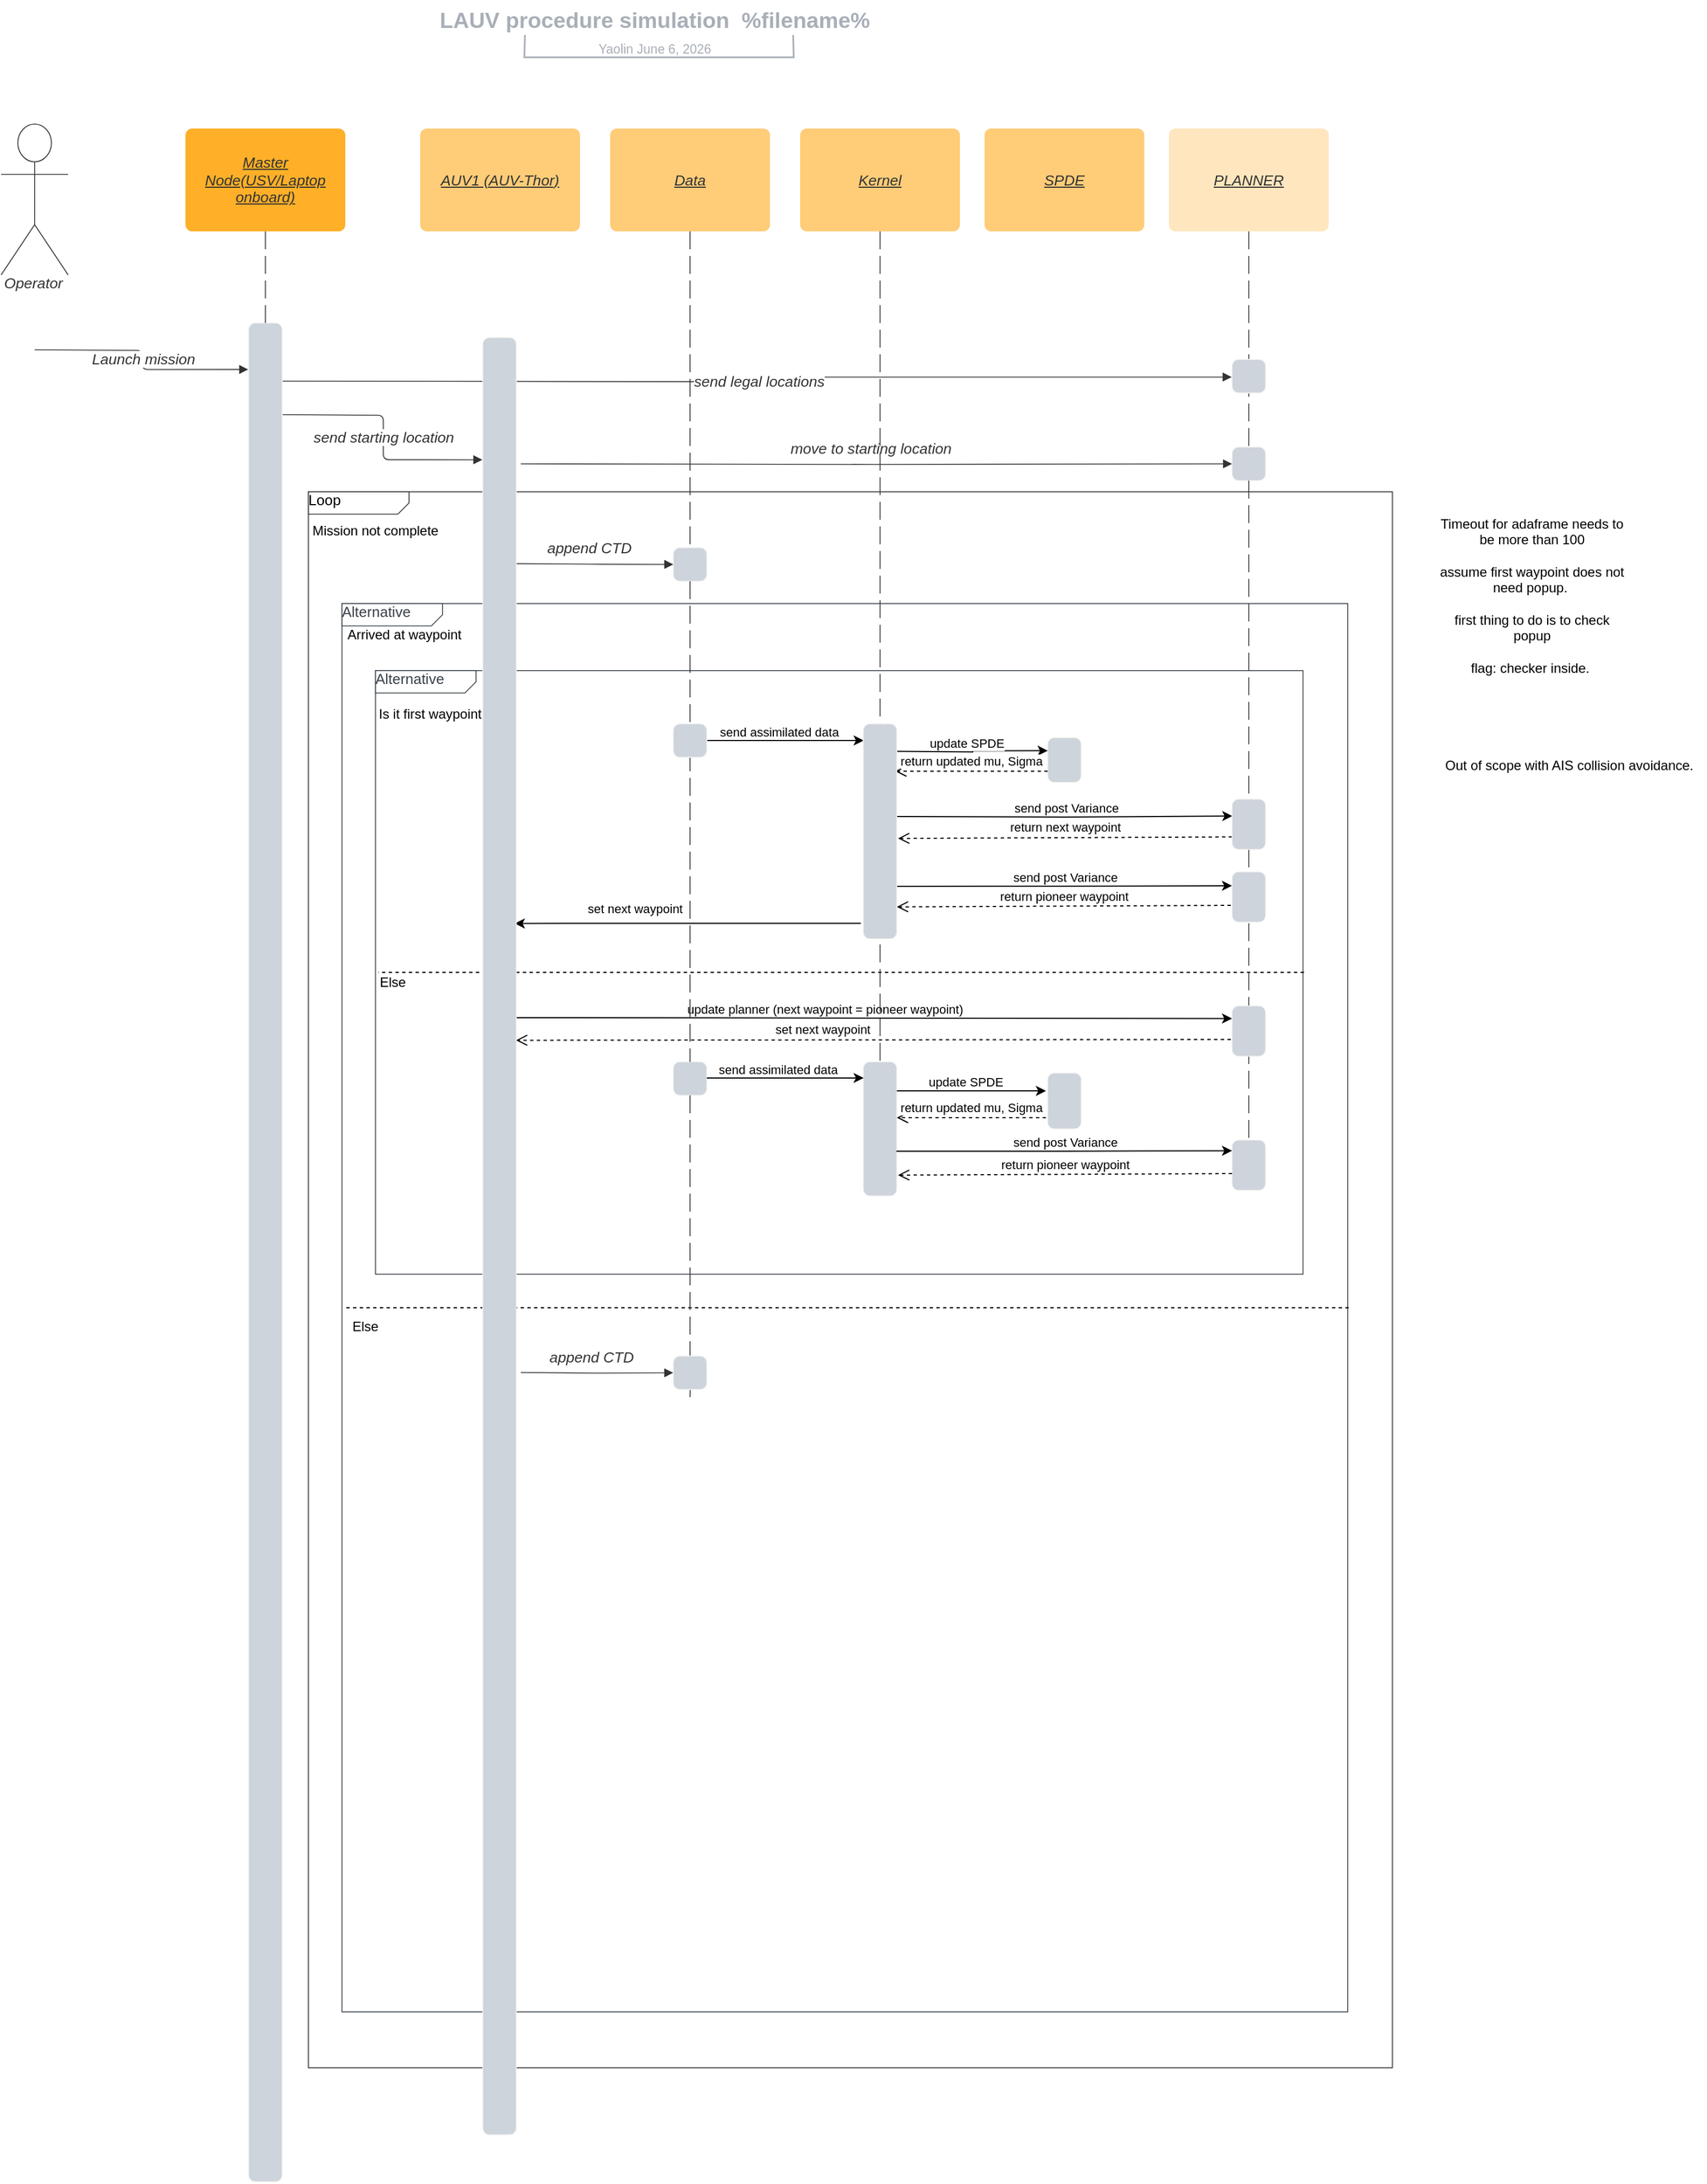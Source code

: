 <mxfile version="20.3.0" type="device"><diagram id="Rd-27PufT33L09xzSnhi" name="Page-1"><mxGraphModel dx="1388" dy="710" grid="1" gridSize="10" guides="1" tooltips="1" connect="1" arrows="1" fold="1" page="1" pageScale="1" pageWidth="4681" pageHeight="3300" math="0" shadow="0"><root><mxCell id="0"/><mxCell id="1" parent="0"/><UserObject label="Alternative" lucidchartObjectId="ul1z5z9LpN.p" id="qc3S48AanPYkRcJVF8CQ-1"><mxCell style="html=1;blockSpacing=1;whiteSpace=wrap;shape=mxgraph.sysml.package2;xSize=90;overflow=fill;fontSize=13;fontColor=#3a414a;align=left;spacing=0;strokeColor=#3a414a;strokeOpacity=100;fillOpacity=100;rounded=1;absoluteArcSize=1;arcSize=12;fillColor=#ffffff;strokeWidth=0.8;" vertex="1" parent="1"><mxGeometry x="3345" y="759" width="830" height="540" as="geometry"/></mxCell></UserObject><UserObject label="" lucidchartObjectId="UfIzaN6aa1xy" id="qc3S48AanPYkRcJVF8CQ-2"><mxCell style="html=1;jettySize=18;whiteSpace=wrap;fontSize=13;strokeColor=#333333;strokeOpacity=100;strokeWidth=0.8;rounded=1;arcSize=10;edgeStyle=orthogonalEdgeStyle;startArrow=none;endArrow=block;endFill=1;entryX=-0.011;entryY=0.527;entryPerimeter=0;" edge="1" parent="1" target="qc3S48AanPYkRcJVF8CQ-29"><mxGeometry width="100" height="100" relative="1" as="geometry"><Array as="points"/><mxPoint x="3262" y="500" as="sourcePoint"/></mxGeometry></mxCell></UserObject><mxCell id="qc3S48AanPYkRcJVF8CQ-3" value="send legal locations" style="text;html=1;resizable=0;labelBackgroundColor=default;align=center;verticalAlign=middle;fontStyle=2;fontColor=#333333;fontSize=13.3;" vertex="1" parent="qc3S48AanPYkRcJVF8CQ-2"><mxGeometry relative="1" as="geometry"><mxPoint as="offset"/></mxGeometry></mxCell><UserObject label="Loop" lucidchartObjectId="Yu5MZLTB_Ldr" id="qc3S48AanPYkRcJVF8CQ-4"><mxCell style="html=1;blockSpacing=1;whiteSpace=wrap;shape=mxgraph.sysml.package2;xSize=90;overflow=fill;fontSize=13;align=left;spacing=0;strokeColor=#333333;strokeOpacity=100;fillOpacity=100;rounded=1;absoluteArcSize=1;arcSize=12;fillColor=#ffffff;strokeWidth=0.8;" vertex="1" parent="1"><mxGeometry x="3285" y="599" width="970" height="1410" as="geometry"/></mxCell></UserObject><UserObject label="Alternative" lucidchartObjectId="ul1z5z9LpN.p" id="qc3S48AanPYkRcJVF8CQ-5"><mxCell style="html=1;blockSpacing=1;whiteSpace=wrap;shape=mxgraph.sysml.package2;xSize=90;overflow=fill;fontSize=13;fontColor=#3a414a;align=left;spacing=0;strokeColor=#3a414a;strokeOpacity=100;fillOpacity=100;rounded=1;absoluteArcSize=1;arcSize=12;fillColor=#ffffff;strokeWidth=0.8;" vertex="1" parent="1"><mxGeometry x="3315" y="699" width="900" height="1260" as="geometry"/></mxCell></UserObject><mxCell id="qc3S48AanPYkRcJVF8CQ-6" value="Master Node(USV/Laptop onboard)" style="html=1;overflow=block;blockSpacing=1;whiteSpace=wrap;fontSize=13.3;fontColor=#333333;fontStyle=6;align=center;spacing=0;strokeOpacity=0;fillOpacity=100;rounded=1;absoluteArcSize=1;arcSize=12;fillColor=#ffaf28;strokeWidth=0.8;" vertex="1" parent="1"><mxGeometry x="3175" y="274" width="143" height="92" as="geometry"/></mxCell><mxCell id="qc3S48AanPYkRcJVF8CQ-7" value="AUV1 (AUV-Thor)" style="html=1;overflow=block;blockSpacing=1;whiteSpace=wrap;fontSize=13.3;fontColor=#333333;fontStyle=6;align=center;spacing=0;strokeOpacity=0;fillOpacity=100;rounded=1;absoluteArcSize=1;arcSize=12;fillColor=#ffcc78;strokeWidth=0.8;" vertex="1" parent="1"><mxGeometry x="3385" y="274" width="143" height="92" as="geometry"/></mxCell><mxCell id="qc3S48AanPYkRcJVF8CQ-8" value="PLANNER" style="html=1;overflow=block;blockSpacing=1;whiteSpace=wrap;fontSize=13.3;fontColor=#333333;fontStyle=6;align=center;spacing=0;strokeOpacity=0;fillOpacity=100;rounded=1;absoluteArcSize=1;arcSize=12;fillColor=#ffe6be;strokeWidth=0.8;" vertex="1" parent="1"><mxGeometry x="4055" y="274" width="143" height="92" as="geometry"/></mxCell><UserObject label="Operator" lucidchartObjectId="Yu5MdgyV5tNR" id="qc3S48AanPYkRcJVF8CQ-9"><mxCell style="html=1;overflow=block;blockSpacing=1;shape=umlActor;labelPosition=center;verticalLabelPosition=bottom;verticalAlign=top;whiteSpace=nowrap;fontSize=13.3;fontColor=#333333;fontStyle=2;align=center;spacing=0;strokeColor=#333333;strokeOpacity=100;fillOpacity=100;rounded=1;absoluteArcSize=1;arcSize=12;fillColor=#ffffff;strokeWidth=0.8;" vertex="1" parent="1"><mxGeometry x="3010" y="270" width="60" height="135" as="geometry"/></mxCell></UserObject><UserObject label="" lucidchartObjectId="Yu5M0A2JVvTe" id="qc3S48AanPYkRcJVF8CQ-10"><mxCell style="html=1;jettySize=18;whiteSpace=wrap;fontSize=13;strokeColor=#333333;strokeOpacity=100;strokeWidth=0.8;rounded=1;arcSize=10;edgeStyle=orthogonalEdgeStyle;startArrow=none;endArrow=block;endFill=1;entryX=-0.012;entryY=0.025;entryPerimeter=0;" edge="1" parent="1" target="qc3S48AanPYkRcJVF8CQ-54"><mxGeometry width="100" height="100" relative="1" as="geometry"><Array as="points"/><mxPoint x="3040" y="472" as="sourcePoint"/></mxGeometry></mxCell></UserObject><mxCell id="qc3S48AanPYkRcJVF8CQ-11" value="Launch mission" style="text;html=1;resizable=0;labelBackgroundColor=default;align=center;verticalAlign=middle;fontStyle=2;fontColor=#333333;fontSize=13.3;" vertex="1" parent="qc3S48AanPYkRcJVF8CQ-10"><mxGeometry relative="1" as="geometry"><mxPoint as="offset"/></mxGeometry></mxCell><mxCell id="qc3S48AanPYkRcJVF8CQ-12" value="" style="group;dropTarget=0;pointerEvents=0;" vertex="1" parent="1"><mxGeometry x="3275" y="160" width="640" height="45" as="geometry"/></mxCell><UserObject label="LAUV procedure simulation&amp;nbsp; %filename%" placeholders="1" lucidchartObjectId="tlGR~2x1427q" id="qc3S48AanPYkRcJVF8CQ-13"><mxCell style="points=[[0.318,0.967,0],[0.693,0.967,0]];html=1;overflow=block;blockSpacing=1;whiteSpace=wrap;fontSize=19.7;fontColor=#a9afb8;fontStyle=1;align=center;spacingLeft=7;spacingRight=7;spacingTop=2;spacing=3;strokeOpacity=0;fillOpacity=0;rounded=1;absoluteArcSize=1;arcSize=12;fillColor=#ffffff;strokeWidth=1.5;" vertex="1" parent="qc3S48AanPYkRcJVF8CQ-12"><mxGeometry width="640" height="31" as="geometry"/></mxCell></UserObject><UserObject label="Yaolin %date{mmmm d, yyyy}%" placeholders="1" lucidchartObjectId="tlGRSY_k74eF" id="qc3S48AanPYkRcJVF8CQ-14"><mxCell style="html=1;overflow=block;blockSpacing=1;whiteSpace=wrap;fontSize=11.5;fontColor=#a9afb8;align=center;spacingLeft=7;spacingRight=7;spacingTop=2;spacing=3;strokeOpacity=0;fillOpacity=0;rounded=1;absoluteArcSize=1;arcSize=12;fillColor=#ffffff;strokeWidth=1.5;" vertex="1" parent="qc3S48AanPYkRcJVF8CQ-12"><mxGeometry y="31" width="640" height="14" as="geometry"/></mxCell></UserObject><UserObject label="" lucidchartObjectId="tlGRojDnJgnU" id="qc3S48AanPYkRcJVF8CQ-15"><mxCell style="html=1;jettySize=18;whiteSpace=wrap;fontSize=13;fontFamily=Helvetica;strokeColor=#a9afb8;strokeOpacity=100;strokeWidth=1.5;rounded=0;startArrow=none;endArrow=none;exitX=0.318;exitY=0.967;exitPerimeter=0;entryX=0.693;entryY=0.967;entryPerimeter=0;" edge="1" parent="qc3S48AanPYkRcJVF8CQ-12" source="qc3S48AanPYkRcJVF8CQ-13" target="qc3S48AanPYkRcJVF8CQ-13"><mxGeometry width="100" height="100" relative="1" as="geometry"><Array as="points"><mxPoint x="203" y="50" generated="1"/><mxPoint x="444" y="50" generated="1"/></Array></mxGeometry></mxCell></UserObject><UserObject label="" lucidchartObjectId="r~HzuX4srPWl" id="qc3S48AanPYkRcJVF8CQ-16"><mxCell style="html=1;jettySize=18;whiteSpace=wrap;fontSize=13;strokeColor=#333333;strokeOpacity=100;strokeWidth=0.8;rounded=1;arcSize=10;edgeStyle=orthogonalEdgeStyle;startArrow=none;endArrow=block;endFill=1;entryX=-0.012;entryY=0.068;entryPerimeter=0;" edge="1" parent="1" target="qc3S48AanPYkRcJVF8CQ-75"><mxGeometry width="100" height="100" relative="1" as="geometry"><Array as="points"/><mxPoint x="3262" y="530" as="sourcePoint"/></mxGeometry></mxCell></UserObject><mxCell id="qc3S48AanPYkRcJVF8CQ-17" value="send starting location" style="text;html=1;resizable=0;labelBackgroundColor=default;align=center;verticalAlign=middle;fontStyle=2;fontColor=#333333;fontSize=13.3;" vertex="1" parent="qc3S48AanPYkRcJVF8CQ-16"><mxGeometry relative="1" as="geometry"><mxPoint as="offset"/></mxGeometry></mxCell><mxCell id="qc3S48AanPYkRcJVF8CQ-18" value="Kernel" style="html=1;overflow=block;blockSpacing=1;whiteSpace=wrap;fontSize=13.3;fontColor=#333333;fontStyle=6;align=center;spacing=0;strokeOpacity=0;fillOpacity=100;rounded=1;absoluteArcSize=1;arcSize=12;fillColor=#ffcc78;strokeWidth=0.8;" vertex="1" parent="1"><mxGeometry x="3725" y="274" width="143" height="92" as="geometry"/></mxCell><mxCell id="qc3S48AanPYkRcJVF8CQ-19" value="SPDE" style="html=1;overflow=block;blockSpacing=1;whiteSpace=wrap;fontSize=13.3;fontColor=#333333;fontStyle=6;align=center;spacing=0;strokeOpacity=0;fillOpacity=100;rounded=1;absoluteArcSize=1;arcSize=12;fillColor=#ffcc78;strokeWidth=0.8;" vertex="1" parent="1"><mxGeometry x="3890" y="274" width="143" height="92" as="geometry"/></mxCell><mxCell id="qc3S48AanPYkRcJVF8CQ-20" value="Mission not complete" style="text;html=1;strokeColor=none;fillColor=none;align=center;verticalAlign=middle;whiteSpace=wrap;rounded=0;" vertex="1" parent="1"><mxGeometry x="3265" y="619" width="160" height="30" as="geometry"/></mxCell><UserObject label="" lucidchartObjectId="UfIzaN6aa1xy" id="qc3S48AanPYkRcJVF8CQ-21"><mxCell style="html=1;jettySize=18;whiteSpace=wrap;fontSize=13;strokeColor=#333333;strokeOpacity=100;strokeWidth=0.8;rounded=1;arcSize=10;edgeStyle=orthogonalEdgeStyle;startArrow=none;endArrow=block;endFill=1;entryX=0;entryY=0.5;entryDx=0;entryDy=0;" edge="1" parent="1" target="qc3S48AanPYkRcJVF8CQ-23"><mxGeometry width="100" height="100" relative="1" as="geometry"><Array as="points"/><mxPoint x="3475" y="574" as="sourcePoint"/><mxPoint x="3855" y="539" as="targetPoint"/></mxGeometry></mxCell></UserObject><mxCell id="qc3S48AanPYkRcJVF8CQ-22" value="move to starting location" style="text;html=1;resizable=0;labelBackgroundColor=default;align=center;verticalAlign=middle;fontStyle=2;fontColor=#333333;fontSize=13.3;" vertex="1" parent="qc3S48AanPYkRcJVF8CQ-21"><mxGeometry relative="1" as="geometry"><mxPoint x="-6" y="-15" as="offset"/></mxGeometry></mxCell><UserObject label="" lucidchartObjectId="HfIzK8QFycbK" id="qc3S48AanPYkRcJVF8CQ-23"><mxCell style="html=1;overflow=block;blockSpacing=1;whiteSpace=wrap;fontSize=13;spacing=0;strokeColor=#f2f2f2;strokeOpacity=100;fillOpacity=100;rounded=1;absoluteArcSize=1;arcSize=12;fillColor=#ced4db;strokeWidth=0.8;" vertex="1" parent="1"><mxGeometry x="4111.5" y="559" width="30" height="30" as="geometry"/></mxCell></UserObject><mxCell id="qc3S48AanPYkRcJVF8CQ-24" value="" style="html=1;jettySize=18;whiteSpace=wrap;fontSize=13;fontFamily=helvetica;strokeColor=#333333;strokeOpacity=100;dashed=1;fixDash=1;dashPattern=16 6;strokeWidth=0.8;rounded=1;arcSize=24;edgeStyle=orthogonalEdgeStyle;startArrow=none;endArrow=none;exitX=0.5;exitY=1;exitDx=0;exitDy=0;" edge="1" parent="1" source="qc3S48AanPYkRcJVF8CQ-8" target="qc3S48AanPYkRcJVF8CQ-23"><mxGeometry width="100" height="100" relative="1" as="geometry"><Array as="points"/><mxPoint x="3966" y="2979" as="targetPoint"/><mxPoint x="3966.5" y="366" as="sourcePoint"/></mxGeometry></mxCell><mxCell id="qc3S48AanPYkRcJVF8CQ-25" value="Data" style="html=1;overflow=block;blockSpacing=1;whiteSpace=wrap;fontSize=13.3;fontColor=#333333;fontStyle=6;align=center;spacing=0;strokeOpacity=0;fillOpacity=100;rounded=1;absoluteArcSize=1;arcSize=12;fillColor=#ffcc78;strokeWidth=0.8;" vertex="1" parent="1"><mxGeometry x="3555" y="274" width="143" height="92" as="geometry"/></mxCell><mxCell id="qc3S48AanPYkRcJVF8CQ-26" value="Arrived at waypoint" style="text;html=1;strokeColor=none;fillColor=none;align=center;verticalAlign=middle;whiteSpace=wrap;rounded=0;" vertex="1" parent="1"><mxGeometry x="3315" y="700.8" width="112" height="53.2" as="geometry"/></mxCell><mxCell id="qc3S48AanPYkRcJVF8CQ-27" value="" style="endArrow=none;dashed=1;html=1;rounded=0;exitX=1.001;exitY=0.5;exitDx=0;exitDy=0;exitPerimeter=0;entryX=0.003;entryY=0.5;entryDx=0;entryDy=0;entryPerimeter=0;" edge="1" parent="1" source="qc3S48AanPYkRcJVF8CQ-5" target="qc3S48AanPYkRcJVF8CQ-5"><mxGeometry width="50" height="50" relative="1" as="geometry"><mxPoint x="3795" y="859.067" as="sourcePoint"/><mxPoint x="3845" y="770.4" as="targetPoint"/></mxGeometry></mxCell><mxCell id="qc3S48AanPYkRcJVF8CQ-28" value="Else" style="text;html=1;strokeColor=none;fillColor=none;align=center;verticalAlign=middle;whiteSpace=wrap;rounded=0;" vertex="1" parent="1"><mxGeometry x="3315" y="1319.003" width="42" height="53.2" as="geometry"/></mxCell><UserObject label="" lucidchartObjectId="HfIzK8QFycbK" id="qc3S48AanPYkRcJVF8CQ-29"><mxCell style="html=1;overflow=block;blockSpacing=1;whiteSpace=wrap;fontSize=13;spacing=0;strokeColor=#f2f2f2;strokeOpacity=100;fillOpacity=100;rounded=1;absoluteArcSize=1;arcSize=12;fillColor=#ced4db;strokeWidth=0.8;" vertex="1" parent="1"><mxGeometry x="4111.5" y="480.54" width="30" height="30" as="geometry"/></mxCell></UserObject><UserObject label="" lucidchartObjectId="HfIzK8QFycbK" id="qc3S48AanPYkRcJVF8CQ-30"><mxCell style="html=1;overflow=block;blockSpacing=1;whiteSpace=wrap;fontSize=13;spacing=0;strokeColor=#f2f2f2;strokeOpacity=100;fillOpacity=100;rounded=1;absoluteArcSize=1;arcSize=12;fillColor=#ced4db;strokeWidth=0.8;" vertex="1" parent="1"><mxGeometry x="3611.5" y="649" width="30" height="30" as="geometry"/></mxCell></UserObject><mxCell id="qc3S48AanPYkRcJVF8CQ-31" value="" style="html=1;jettySize=18;whiteSpace=wrap;fontSize=13;fontFamily=helvetica;strokeColor=#333333;strokeOpacity=100;dashed=1;fixDash=1;dashPattern=16 6;strokeWidth=0.8;rounded=1;arcSize=24;edgeStyle=orthogonalEdgeStyle;startArrow=none;endArrow=none;exitX=0.5;exitY=1;exitPerimeter=0;" edge="1" parent="1" source="qc3S48AanPYkRcJVF8CQ-25" target="qc3S48AanPYkRcJVF8CQ-30"><mxGeometry relative="1" as="geometry"><mxPoint x="3625" y="2640.333" as="targetPoint"/><mxPoint x="3626.5" y="366" as="sourcePoint"/></mxGeometry></mxCell><UserObject label="" lucidchartObjectId="UfIzaN6aa1xy" id="qc3S48AanPYkRcJVF8CQ-32"><mxCell style="html=1;jettySize=18;whiteSpace=wrap;fontSize=13;strokeColor=#333333;strokeOpacity=100;strokeWidth=0.8;rounded=1;arcSize=10;edgeStyle=orthogonalEdgeStyle;startArrow=none;endArrow=block;endFill=1;entryX=0;entryY=0.5;entryDx=0;entryDy=0;" edge="1" parent="1" target="qc3S48AanPYkRcJVF8CQ-30"><mxGeometry width="100" height="100" relative="1" as="geometry"><Array as="points"/><mxPoint x="3471" y="663.33" as="sourcePoint"/><mxPoint x="4107.5" y="663.33" as="targetPoint"/></mxGeometry></mxCell></UserObject><mxCell id="qc3S48AanPYkRcJVF8CQ-33" value="append CTD" style="text;html=1;resizable=0;labelBackgroundColor=default;align=center;verticalAlign=middle;fontStyle=2;fontColor=#333333;fontSize=13.3;" vertex="1" parent="qc3S48AanPYkRcJVF8CQ-32"><mxGeometry relative="1" as="geometry"><mxPoint x="-6" y="-15" as="offset"/></mxGeometry></mxCell><mxCell id="qc3S48AanPYkRcJVF8CQ-34" value="Is it first waypoint" style="text;html=1;strokeColor=none;fillColor=none;align=center;verticalAlign=middle;whiteSpace=wrap;rounded=0;" vertex="1" parent="1"><mxGeometry x="3333" y="789" width="122" height="17.54" as="geometry"/></mxCell><mxCell id="qc3S48AanPYkRcJVF8CQ-35" value="" style="endArrow=none;dashed=1;html=1;rounded=0;exitX=1.001;exitY=0.5;exitDx=0;exitDy=0;exitPerimeter=0;entryX=0.003;entryY=0.5;entryDx=0;entryDy=0;entryPerimeter=0;" edge="1" parent="1" source="qc3S48AanPYkRcJVF8CQ-1" target="qc3S48AanPYkRcJVF8CQ-1"><mxGeometry width="50" height="50" relative="1" as="geometry"><mxPoint x="3892.362" y="841.507" as="sourcePoint"/><mxPoint x="3950.518" y="812.277" as="targetPoint"/></mxGeometry></mxCell><mxCell id="qc3S48AanPYkRcJVF8CQ-36" value="Else" style="text;html=1;strokeColor=none;fillColor=none;align=center;verticalAlign=middle;whiteSpace=wrap;rounded=0;" vertex="1" parent="1"><mxGeometry x="3336.15" y="1029.003" width="48.851" height="17.538" as="geometry"/></mxCell><mxCell id="qc3S48AanPYkRcJVF8CQ-37" style="edgeStyle=orthogonalEdgeStyle;rounded=0;orthogonalLoop=1;jettySize=auto;html=1;entryX=0.013;entryY=0.078;entryDx=0;entryDy=0;entryPerimeter=0;" edge="1" parent="1" source="qc3S48AanPYkRcJVF8CQ-56" target="qc3S48AanPYkRcJVF8CQ-76"><mxGeometry relative="1" as="geometry"/></mxCell><mxCell id="qc3S48AanPYkRcJVF8CQ-38" value="send assimilated data" style="edgeLabel;html=1;align=center;verticalAlign=middle;resizable=0;points=[];" vertex="1" connectable="0" parent="qc3S48AanPYkRcJVF8CQ-37"><mxGeometry x="-0.263" y="-4" relative="1" as="geometry"><mxPoint x="12" y="-12" as="offset"/></mxGeometry></mxCell><UserObject label="" lucidchartObjectId="HfIzK8QFycbK" id="qc3S48AanPYkRcJVF8CQ-39"><mxCell style="html=1;overflow=block;blockSpacing=1;whiteSpace=wrap;fontSize=13;spacing=0;strokeColor=#f2f2f2;strokeOpacity=100;fillOpacity=100;rounded=1;absoluteArcSize=1;arcSize=12;fillColor=#ced4db;strokeWidth=0.8;" vertex="1" parent="1"><mxGeometry x="3946.5" y="819" width="30" height="40" as="geometry"/></mxCell></UserObject><mxCell id="qc3S48AanPYkRcJVF8CQ-40" style="edgeStyle=orthogonalEdgeStyle;rounded=0;orthogonalLoop=1;jettySize=auto;html=1;entryX=0.002;entryY=0.292;entryDx=0;entryDy=0;entryPerimeter=0;" edge="1" parent="1" target="qc3S48AanPYkRcJVF8CQ-39"><mxGeometry relative="1" as="geometry"><mxPoint x="3811.5" y="831.215" as="sourcePoint"/><mxPoint x="3945" y="829" as="targetPoint"/></mxGeometry></mxCell><mxCell id="qc3S48AanPYkRcJVF8CQ-41" value="update SPDE" style="edgeLabel;html=1;align=center;verticalAlign=middle;resizable=0;points=[];" vertex="1" connectable="0" parent="qc3S48AanPYkRcJVF8CQ-40"><mxGeometry x="-0.263" y="-4" relative="1" as="geometry"><mxPoint x="12" y="-12" as="offset"/></mxGeometry></mxCell><mxCell id="qc3S48AanPYkRcJVF8CQ-42" value="return updated mu, Sigma" style="html=1;verticalAlign=bottom;endArrow=open;dashed=1;endSize=8;rounded=0;exitX=0;exitY=0.75;exitDx=0;exitDy=0;" edge="1" parent="1" source="qc3S48AanPYkRcJVF8CQ-39"><mxGeometry relative="1" as="geometry"><mxPoint x="3890" y="849" as="sourcePoint"/><mxPoint x="3810" y="849" as="targetPoint"/></mxGeometry></mxCell><mxCell id="qc3S48AanPYkRcJVF8CQ-43" style="edgeStyle=orthogonalEdgeStyle;rounded=0;orthogonalLoop=1;jettySize=auto;html=1;entryX=0.009;entryY=0.335;entryDx=0;entryDy=0;entryPerimeter=0;" edge="1" parent="1" target="qc3S48AanPYkRcJVF8CQ-70"><mxGeometry relative="1" as="geometry"><mxPoint x="3811.41" y="889.535" as="sourcePoint"/><mxPoint x="3946.47" y="889.0" as="targetPoint"/></mxGeometry></mxCell><mxCell id="qc3S48AanPYkRcJVF8CQ-44" value="send post Variance" style="edgeLabel;html=1;align=center;verticalAlign=middle;resizable=0;points=[];" vertex="1" connectable="0" parent="qc3S48AanPYkRcJVF8CQ-43"><mxGeometry x="-0.263" y="-4" relative="1" as="geometry"><mxPoint x="40" y="-12" as="offset"/></mxGeometry></mxCell><mxCell id="qc3S48AanPYkRcJVF8CQ-45" value="return next waypoint" style="html=1;verticalAlign=bottom;endArrow=open;dashed=1;endSize=8;rounded=0;exitX=0;exitY=0.75;exitDx=0;exitDy=0;entryX=1.038;entryY=0.533;entryDx=0;entryDy=0;entryPerimeter=0;" edge="1" parent="1" source="qc3S48AanPYkRcJVF8CQ-70" target="qc3S48AanPYkRcJVF8CQ-76"><mxGeometry relative="1" as="geometry"><mxPoint x="4055" y="909" as="sourcePoint"/><mxPoint x="3918.5" y="909" as="targetPoint"/></mxGeometry></mxCell><mxCell id="qc3S48AanPYkRcJVF8CQ-46" style="edgeStyle=orthogonalEdgeStyle;rounded=0;orthogonalLoop=1;jettySize=auto;html=1;entryX=0.009;entryY=0.335;entryDx=0;entryDy=0;entryPerimeter=0;" edge="1" parent="1"><mxGeometry relative="1" as="geometry"><mxPoint x="3811.13" y="951.945" as="sourcePoint"/><mxPoint x="4111.49" y="951.485" as="targetPoint"/><Array as="points"><mxPoint x="3961" y="952"/><mxPoint x="4112" y="951"/></Array></mxGeometry></mxCell><mxCell id="qc3S48AanPYkRcJVF8CQ-47" value="send post Variance" style="edgeLabel;html=1;align=center;verticalAlign=middle;resizable=0;points=[];" vertex="1" connectable="0" parent="qc3S48AanPYkRcJVF8CQ-46"><mxGeometry x="-0.263" y="-4" relative="1" as="geometry"><mxPoint x="40" y="-12" as="offset"/></mxGeometry></mxCell><mxCell id="qc3S48AanPYkRcJVF8CQ-48" value="return pioneer waypoint" style="html=1;verticalAlign=bottom;endArrow=open;dashed=1;endSize=8;rounded=0;exitX=0;exitY=0.75;exitDx=0;exitDy=0;entryX=1.038;entryY=0.533;entryDx=0;entryDy=0;entryPerimeter=0;" edge="1" parent="1"><mxGeometry relative="1" as="geometry"><mxPoint x="4110.36" y="969" as="sourcePoint"/><mxPoint x="3811.5" y="970.371" as="targetPoint"/></mxGeometry></mxCell><mxCell id="qc3S48AanPYkRcJVF8CQ-49" style="edgeStyle=orthogonalEdgeStyle;rounded=0;orthogonalLoop=1;jettySize=auto;html=1;entryX=0;entryY=0.25;entryDx=0;entryDy=0;" edge="1" parent="1" target="qc3S48AanPYkRcJVF8CQ-72"><mxGeometry relative="1" as="geometry"><mxPoint x="3471" y="1069.455" as="sourcePoint"/><mxPoint x="3771.36" y="1068.995" as="targetPoint"/><Array as="points"><mxPoint x="4112" y="1070"/></Array></mxGeometry></mxCell><mxCell id="qc3S48AanPYkRcJVF8CQ-50" value="update planner (next waypoint = pioneer waypoint)" style="edgeLabel;html=1;align=center;verticalAlign=middle;resizable=0;points=[];" vertex="1" connectable="0" parent="qc3S48AanPYkRcJVF8CQ-49"><mxGeometry x="-0.263" y="-4" relative="1" as="geometry"><mxPoint x="40" y="-12" as="offset"/></mxGeometry></mxCell><mxCell id="qc3S48AanPYkRcJVF8CQ-51" value="set next waypoint" style="html=1;verticalAlign=bottom;endArrow=open;dashed=1;endSize=8;rounded=0;exitX=0;exitY=0.75;exitDx=0;exitDy=0;entryX=0.99;entryY=0.391;entryDx=0;entryDy=0;entryPerimeter=0;" edge="1" parent="1" target="qc3S48AanPYkRcJVF8CQ-75"><mxGeometry x="0.142" relative="1" as="geometry"><mxPoint x="4110.36" y="1089" as="sourcePoint"/><mxPoint x="3811.5" y="1090.371" as="targetPoint"/><mxPoint as="offset"/></mxGeometry></mxCell><UserObject label="" lucidchartObjectId="HfIzK8QFycbK" id="qc3S48AanPYkRcJVF8CQ-52"><mxCell style="html=1;overflow=block;blockSpacing=1;whiteSpace=wrap;fontSize=13;spacing=0;strokeColor=#f2f2f2;strokeOpacity=100;fillOpacity=100;rounded=1;absoluteArcSize=1;arcSize=12;fillColor=#ced4db;strokeWidth=0.8;" vertex="1" parent="1"><mxGeometry x="3611.5" y="1109" width="30" height="30" as="geometry"/></mxCell></UserObject><mxCell id="qc3S48AanPYkRcJVF8CQ-53" value="" style="html=1;jettySize=18;whiteSpace=wrap;fontSize=13;fontFamily=helvetica;strokeColor=#333333;strokeOpacity=100;dashed=1;fixDash=1;dashPattern=16 6;strokeWidth=0.8;rounded=1;arcSize=24;edgeStyle=orthogonalEdgeStyle;startArrow=none;endArrow=none;exitX=0.5;exitY=1;exitPerimeter=0;" edge="1" parent="1" source="qc3S48AanPYkRcJVF8CQ-30" target="qc3S48AanPYkRcJVF8CQ-52"><mxGeometry relative="1" as="geometry"><mxPoint x="3625" y="2640.333" as="targetPoint"/><mxPoint x="3626.5" y="679" as="sourcePoint"/></mxGeometry></mxCell><UserObject label="" lucidchartObjectId="DAIzg_RM_AEo" id="qc3S48AanPYkRcJVF8CQ-54"><mxCell style="html=1;overflow=block;blockSpacing=1;whiteSpace=wrap;fontSize=13;spacing=0;strokeColor=#f2f2f2;strokeOpacity=100;fillOpacity=100;rounded=1;absoluteArcSize=1;arcSize=12;fillColor=#ced4db;strokeWidth=0.8;" vertex="1" parent="1"><mxGeometry x="3231.5" y="448" width="30" height="1663" as="geometry"/></mxCell></UserObject><mxCell id="qc3S48AanPYkRcJVF8CQ-55" value="" style="html=1;jettySize=18;whiteSpace=wrap;fontSize=13;fontFamily=helvetica;strokeColor=#333333;strokeOpacity=100;dashed=1;fixDash=1;dashPattern=16 6;strokeWidth=0.8;rounded=1;arcSize=24;edgeStyle=orthogonalEdgeStyle;startArrow=none;endArrow=none;exitX=0.5;exitY=1;exitPerimeter=0;" edge="1" parent="1" source="qc3S48AanPYkRcJVF8CQ-6" target="qc3S48AanPYkRcJVF8CQ-54"><mxGeometry width="100" height="100" relative="1" as="geometry"><Array as="points"/><mxPoint x="3246" y="3034" as="targetPoint"/><mxPoint x="3246.5" y="366" as="sourcePoint"/></mxGeometry></mxCell><UserObject label="" lucidchartObjectId="HfIzK8QFycbK" id="qc3S48AanPYkRcJVF8CQ-56"><mxCell style="html=1;overflow=block;blockSpacing=1;whiteSpace=wrap;fontSize=13;spacing=0;strokeColor=#f2f2f2;strokeOpacity=100;fillOpacity=100;rounded=1;absoluteArcSize=1;arcSize=12;fillColor=#ced4db;strokeWidth=0.8;" vertex="1" parent="1"><mxGeometry x="3611.5" y="806.54" width="30" height="30" as="geometry"/></mxCell></UserObject><UserObject label="" lucidchartObjectId="HfIzK8QFycbK" id="qc3S48AanPYkRcJVF8CQ-57"><mxCell style="html=1;overflow=block;blockSpacing=1;whiteSpace=wrap;fontSize=13;spacing=0;strokeColor=#f2f2f2;strokeOpacity=100;fillOpacity=100;rounded=1;absoluteArcSize=1;arcSize=12;fillColor=#ced4db;strokeWidth=0.8;" vertex="1" parent="1"><mxGeometry x="3781.5" y="1109" width="30" height="120" as="geometry"/></mxCell></UserObject><mxCell id="qc3S48AanPYkRcJVF8CQ-58" value="" style="html=1;jettySize=18;whiteSpace=wrap;fontSize=13;fontFamily=helvetica;strokeColor=#333333;strokeOpacity=100;dashed=1;fixDash=1;dashPattern=16 6;strokeWidth=0.8;rounded=1;arcSize=24;edgeStyle=orthogonalEdgeStyle;startArrow=none;endArrow=none;exitX=0.5;exitY=1;exitPerimeter=0;" edge="1" parent="1" source="qc3S48AanPYkRcJVF8CQ-18" target="qc3S48AanPYkRcJVF8CQ-57"><mxGeometry relative="1" as="geometry"><mxPoint x="3805" y="2813" as="targetPoint"/><mxPoint x="3796.5" y="366" as="sourcePoint"/><Array as="points"/></mxGeometry></mxCell><UserObject label="" lucidchartObjectId="HfIzK8QFycbK" id="qc3S48AanPYkRcJVF8CQ-59"><mxCell style="html=1;overflow=block;blockSpacing=1;whiteSpace=wrap;fontSize=13;spacing=0;strokeColor=#f2f2f2;strokeOpacity=100;fillOpacity=100;rounded=1;absoluteArcSize=1;arcSize=12;fillColor=#ced4db;strokeWidth=0.8;" vertex="1" parent="1"><mxGeometry x="3946.5" y="1119" width="30" height="50" as="geometry"/></mxCell></UserObject><mxCell id="qc3S48AanPYkRcJVF8CQ-60" style="edgeStyle=orthogonalEdgeStyle;rounded=0;orthogonalLoop=1;jettySize=auto;html=1;entryX=0.013;entryY=0.078;entryDx=0;entryDy=0;entryPerimeter=0;" edge="1" parent="1"><mxGeometry relative="1" as="geometry"><mxPoint x="3641.5" y="1123.446" as="sourcePoint"/><mxPoint x="3781.89" y="1123.442" as="targetPoint"/></mxGeometry></mxCell><mxCell id="qc3S48AanPYkRcJVF8CQ-61" value="send assimilated data" style="edgeLabel;html=1;align=center;verticalAlign=middle;resizable=0;points=[];" vertex="1" connectable="0" parent="qc3S48AanPYkRcJVF8CQ-60"><mxGeometry x="-0.263" y="-4" relative="1" as="geometry"><mxPoint x="12" y="-12" as="offset"/></mxGeometry></mxCell><mxCell id="qc3S48AanPYkRcJVF8CQ-62" style="edgeStyle=orthogonalEdgeStyle;rounded=0;orthogonalLoop=1;jettySize=auto;html=1;" edge="1" parent="1"><mxGeometry relative="1" as="geometry"><mxPoint x="3811.5" y="1135.006" as="sourcePoint"/><mxPoint x="3945" y="1135" as="targetPoint"/></mxGeometry></mxCell><mxCell id="qc3S48AanPYkRcJVF8CQ-63" value="update SPDE" style="edgeLabel;html=1;align=center;verticalAlign=middle;resizable=0;points=[];" vertex="1" connectable="0" parent="qc3S48AanPYkRcJVF8CQ-62"><mxGeometry x="-0.263" y="-4" relative="1" as="geometry"><mxPoint x="12" y="-12" as="offset"/></mxGeometry></mxCell><mxCell id="qc3S48AanPYkRcJVF8CQ-64" value="return updated mu, Sigma" style="html=1;verticalAlign=bottom;endArrow=open;dashed=1;endSize=8;rounded=0;" edge="1" parent="1"><mxGeometry relative="1" as="geometry"><mxPoint x="3945" y="1159" as="sourcePoint"/><mxPoint x="3811.5" y="1159" as="targetPoint"/></mxGeometry></mxCell><UserObject label="" lucidchartObjectId="HfIzK8QFycbK" id="qc3S48AanPYkRcJVF8CQ-65"><mxCell style="html=1;overflow=block;blockSpacing=1;whiteSpace=wrap;fontSize=13;spacing=0;strokeColor=#f2f2f2;strokeOpacity=100;fillOpacity=100;rounded=1;absoluteArcSize=1;arcSize=12;fillColor=#ced4db;strokeWidth=0.8;" vertex="1" parent="1"><mxGeometry x="4111.5" y="1179" width="30" height="45" as="geometry"/></mxCell></UserObject><mxCell id="qc3S48AanPYkRcJVF8CQ-66" value="" style="html=1;jettySize=18;whiteSpace=wrap;fontSize=13;fontFamily=helvetica;strokeColor=#333333;strokeOpacity=100;dashed=1;fixDash=1;dashPattern=16 6;strokeWidth=0.8;rounded=1;arcSize=24;edgeStyle=orthogonalEdgeStyle;startArrow=none;endArrow=none;exitX=0.5;exitY=1;exitPerimeter=0;" edge="1" parent="1" source="qc3S48AanPYkRcJVF8CQ-23" target="qc3S48AanPYkRcJVF8CQ-65"><mxGeometry width="100" height="100" relative="1" as="geometry"><Array as="points"/><mxPoint x="4127" y="2979" as="targetPoint"/><mxPoint x="4126.5" y="589" as="sourcePoint"/></mxGeometry></mxCell><mxCell id="qc3S48AanPYkRcJVF8CQ-67" style="edgeStyle=orthogonalEdgeStyle;rounded=0;orthogonalLoop=1;jettySize=auto;html=1;entryX=0.009;entryY=0.335;entryDx=0;entryDy=0;entryPerimeter=0;" edge="1" parent="1"><mxGeometry relative="1" as="geometry"><mxPoint x="3811.14" y="1189.005" as="sourcePoint"/><mxPoint x="4111.5" y="1188.545" as="targetPoint"/><Array as="points"><mxPoint x="3961.01" y="1189.06"/><mxPoint x="4112.01" y="1188.06"/></Array></mxGeometry></mxCell><mxCell id="qc3S48AanPYkRcJVF8CQ-68" value="send post Variance" style="edgeLabel;html=1;align=center;verticalAlign=middle;resizable=0;points=[];" vertex="1" connectable="0" parent="qc3S48AanPYkRcJVF8CQ-67"><mxGeometry x="-0.263" y="-4" relative="1" as="geometry"><mxPoint x="40" y="-12" as="offset"/></mxGeometry></mxCell><mxCell id="qc3S48AanPYkRcJVF8CQ-69" value="return pioneer waypoint" style="html=1;verticalAlign=bottom;endArrow=open;dashed=1;endSize=8;rounded=0;exitX=0;exitY=0.75;exitDx=0;exitDy=0;entryX=1.038;entryY=0.533;entryDx=0;entryDy=0;entryPerimeter=0;" edge="1" parent="1"><mxGeometry relative="1" as="geometry"><mxPoint x="4111.5" y="1209" as="sourcePoint"/><mxPoint x="3812.64" y="1210.371" as="targetPoint"/></mxGeometry></mxCell><UserObject label="" lucidchartObjectId="HfIzK8QFycbK" id="qc3S48AanPYkRcJVF8CQ-70"><mxCell style="html=1;overflow=block;blockSpacing=1;whiteSpace=wrap;fontSize=13;spacing=0;strokeColor=#f2f2f2;strokeOpacity=100;fillOpacity=100;rounded=1;absoluteArcSize=1;arcSize=12;fillColor=#ced4db;strokeWidth=0.8;" vertex="1" parent="1"><mxGeometry x="4111.5" y="874" width="30" height="45" as="geometry"/></mxCell></UserObject><UserObject label="" lucidchartObjectId="HfIzK8QFycbK" id="qc3S48AanPYkRcJVF8CQ-71"><mxCell style="html=1;overflow=block;blockSpacing=1;whiteSpace=wrap;fontSize=13;spacing=0;strokeColor=#f2f2f2;strokeOpacity=100;fillOpacity=100;rounded=1;absoluteArcSize=1;arcSize=12;fillColor=#ced4db;strokeWidth=0.8;" vertex="1" parent="1"><mxGeometry x="4111.5" y="939" width="30" height="45" as="geometry"/></mxCell></UserObject><UserObject label="" lucidchartObjectId="HfIzK8QFycbK" id="qc3S48AanPYkRcJVF8CQ-72"><mxCell style="html=1;overflow=block;blockSpacing=1;whiteSpace=wrap;fontSize=13;spacing=0;strokeColor=#f2f2f2;strokeOpacity=100;fillOpacity=100;rounded=1;absoluteArcSize=1;arcSize=12;fillColor=#ced4db;strokeWidth=0.8;" vertex="1" parent="1"><mxGeometry x="4111.5" y="1059" width="30" height="45" as="geometry"/></mxCell></UserObject><mxCell id="qc3S48AanPYkRcJVF8CQ-73" style="edgeStyle=orthogonalEdgeStyle;rounded=0;orthogonalLoop=1;jettySize=auto;html=1;entryX=0.955;entryY=0.326;entryDx=0;entryDy=0;entryPerimeter=0;exitX=-0.072;exitY=0.928;exitDx=0;exitDy=0;exitPerimeter=0;" edge="1" parent="1" source="qc3S48AanPYkRcJVF8CQ-76" target="qc3S48AanPYkRcJVF8CQ-75"><mxGeometry relative="1" as="geometry"><mxPoint x="3481.14" y="984.455" as="sourcePoint"/><mxPoint x="3781.5" y="983.995" as="targetPoint"/><Array as="points"/></mxGeometry></mxCell><mxCell id="qc3S48AanPYkRcJVF8CQ-74" value="set next waypoint" style="edgeLabel;html=1;align=center;verticalAlign=middle;resizable=0;points=[];" vertex="1" connectable="0" parent="qc3S48AanPYkRcJVF8CQ-73"><mxGeometry x="-0.263" y="-4" relative="1" as="geometry"><mxPoint x="-89" y="-9" as="offset"/></mxGeometry></mxCell><UserObject label="" lucidchartObjectId="Yu5MsRc69goB" id="qc3S48AanPYkRcJVF8CQ-75"><mxCell style="html=1;overflow=block;blockSpacing=1;whiteSpace=wrap;fontSize=13;spacing=0;strokeColor=#f2f2f2;strokeOpacity=100;fillOpacity=100;rounded=1;absoluteArcSize=1;arcSize=12;fillColor=#ced4db;strokeWidth=0.8;" vertex="1" parent="1"><mxGeometry x="3441" y="461" width="30" height="1608" as="geometry"/></mxCell></UserObject><UserObject label="" lucidchartObjectId="HfIzK8QFycbK" id="qc3S48AanPYkRcJVF8CQ-76"><mxCell style="html=1;overflow=block;blockSpacing=1;whiteSpace=wrap;fontSize=13;spacing=0;strokeColor=#f2f2f2;strokeOpacity=100;fillOpacity=100;rounded=1;absoluteArcSize=1;arcSize=12;fillColor=#ced4db;strokeWidth=0.8;" vertex="1" parent="1"><mxGeometry x="3781.5" y="806.54" width="30" height="192.46" as="geometry"/></mxCell></UserObject><mxCell id="qc3S48AanPYkRcJVF8CQ-77" value="" style="html=1;jettySize=18;whiteSpace=wrap;fontSize=13;fontFamily=helvetica;strokeColor=#333333;strokeOpacity=100;dashed=1;fixDash=1;dashPattern=16 6;strokeWidth=0.8;rounded=1;arcSize=24;edgeStyle=orthogonalEdgeStyle;startArrow=none;endArrow=none;exitX=0.5;exitY=1;exitPerimeter=0;" edge="1" parent="1" source="qc3S48AanPYkRcJVF8CQ-52"><mxGeometry relative="1" as="geometry"><mxPoint x="3626.5" y="1379" as="targetPoint"/><mxPoint x="3626.5" y="1139" as="sourcePoint"/></mxGeometry></mxCell><mxCell id="qc3S48AanPYkRcJVF8CQ-78" value="" style="html=1;jettySize=18;whiteSpace=wrap;fontSize=13;fontFamily=helvetica;strokeColor=#333333;strokeOpacity=100;dashed=1;fixDash=1;dashPattern=16 6;strokeWidth=0.8;rounded=1;arcSize=24;edgeStyle=orthogonalEdgeStyle;startArrow=none;endArrow=none;exitX=0.5;exitY=1;exitPerimeter=0;" edge="1" parent="1" target="qc3S48AanPYkRcJVF8CQ-79"><mxGeometry relative="1" as="geometry"><mxPoint x="3625" y="2640.333" as="targetPoint"/><mxPoint x="3626.5" y="1409" as="sourcePoint"/></mxGeometry></mxCell><UserObject label="" lucidchartObjectId="HfIzK8QFycbK" id="qc3S48AanPYkRcJVF8CQ-79"><mxCell style="html=1;overflow=block;blockSpacing=1;whiteSpace=wrap;fontSize=13;spacing=0;strokeColor=#f2f2f2;strokeOpacity=100;fillOpacity=100;rounded=1;absoluteArcSize=1;arcSize=12;fillColor=#ced4db;strokeWidth=0.8;" vertex="1" parent="1"><mxGeometry x="3611.5" y="1372.2" width="30" height="30" as="geometry"/></mxCell></UserObject><UserObject label="" lucidchartObjectId="UfIzaN6aa1xy" id="qc3S48AanPYkRcJVF8CQ-80"><mxCell style="html=1;jettySize=18;whiteSpace=wrap;fontSize=13;strokeColor=#333333;strokeOpacity=100;strokeWidth=0.8;rounded=1;arcSize=10;edgeStyle=orthogonalEdgeStyle;startArrow=none;endArrow=block;endFill=1;entryX=0;entryY=0.5;entryDx=0;entryDy=0;" edge="1" parent="1" target="qc3S48AanPYkRcJVF8CQ-79"><mxGeometry width="100" height="100" relative="1" as="geometry"><Array as="points"/><mxPoint x="3475" y="1387" as="sourcePoint"/><mxPoint x="3621.5" y="674" as="targetPoint"/></mxGeometry></mxCell></UserObject><mxCell id="qc3S48AanPYkRcJVF8CQ-81" value="append CTD" style="text;html=1;resizable=0;labelBackgroundColor=default;align=center;verticalAlign=middle;fontStyle=2;fontColor=#333333;fontSize=13.3;" vertex="1" parent="qc3S48AanPYkRcJVF8CQ-80"><mxGeometry relative="1" as="geometry"><mxPoint x="-6" y="-15" as="offset"/></mxGeometry></mxCell><mxCell id="qc3S48AanPYkRcJVF8CQ-82" value="Timeout for adaframe needs to be more than 100&lt;br&gt;&lt;br&gt;assume first waypoint does not need popup.&amp;nbsp;&lt;br&gt;&lt;br&gt;first thing to do is to check popup&lt;br&gt;&lt;br&gt;flag: checker inside.&amp;nbsp;" style="text;html=1;strokeColor=none;fillColor=none;align=center;verticalAlign=middle;whiteSpace=wrap;rounded=0;" vertex="1" parent="1"><mxGeometry x="4295" y="594" width="170" height="195" as="geometry"/></mxCell><mxCell id="qc3S48AanPYkRcJVF8CQ-83" value="Out of scope with AIS collision avoidance.&amp;nbsp;" style="text;html=1;strokeColor=none;fillColor=none;align=center;verticalAlign=middle;whiteSpace=wrap;rounded=0;" vertex="1" parent="1"><mxGeometry x="4295" y="819" width="240" height="50" as="geometry"/></mxCell></root></mxGraphModel></diagram></mxfile>